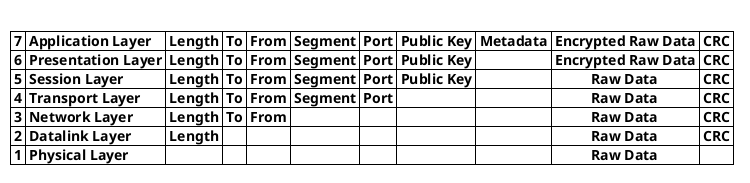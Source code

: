 @startuml
title

  | 7 | Application Layer  |= Length |= To |= From |= Segment |= Port |= Public Key |= Metadata |= Encrypted Raw Data |= CRC |
  | 6 | Presentation Layer |= Length |= To |= From |= Segment |= Port |= Public Key |           |= Encrypted Raw Data |= CRC |
  | 5 | Session Layer      |= Length |= To |= From |= Segment |= Port |= Public Key |           |=           Raw Data |= CRC |
  | 4 | Transport Layer    |= Length |= To |= From |= Segment |= Port |             |           |=           Raw Data |= CRC |
  | 3 | Network Layer      |= Length |= To |= From |          |       |             |           |=           Raw Data |= CRC |
  | 2 | Datalink Layer     |= Length |     |       |          |       |             |           |=           Raw Data |= CRC |
  | 1 | Physical Layer     |         |     |       |          |       |             |           |=           Raw Data |      |
end title
@enduml